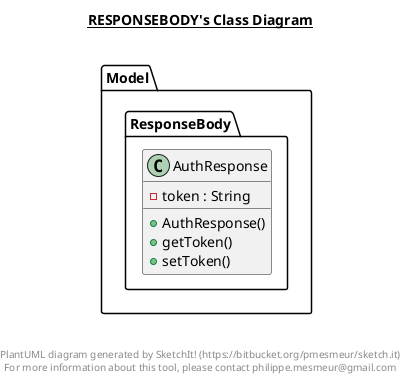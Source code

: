 @startuml

title __RESPONSEBODY's Class Diagram__\n


    namespace Model {
      namespace ResponseBody {
        class Model.ResponseBody.AuthResponse {
            - token : String
            + AuthResponse()
            + getToken()
            + setToken()
        }
      }
    }
  



right footer


PlantUML diagram generated by SketchIt! (https://bitbucket.org/pmesmeur/sketch.it)
For more information about this tool, please contact philippe.mesmeur@gmail.com
endfooter

@enduml
